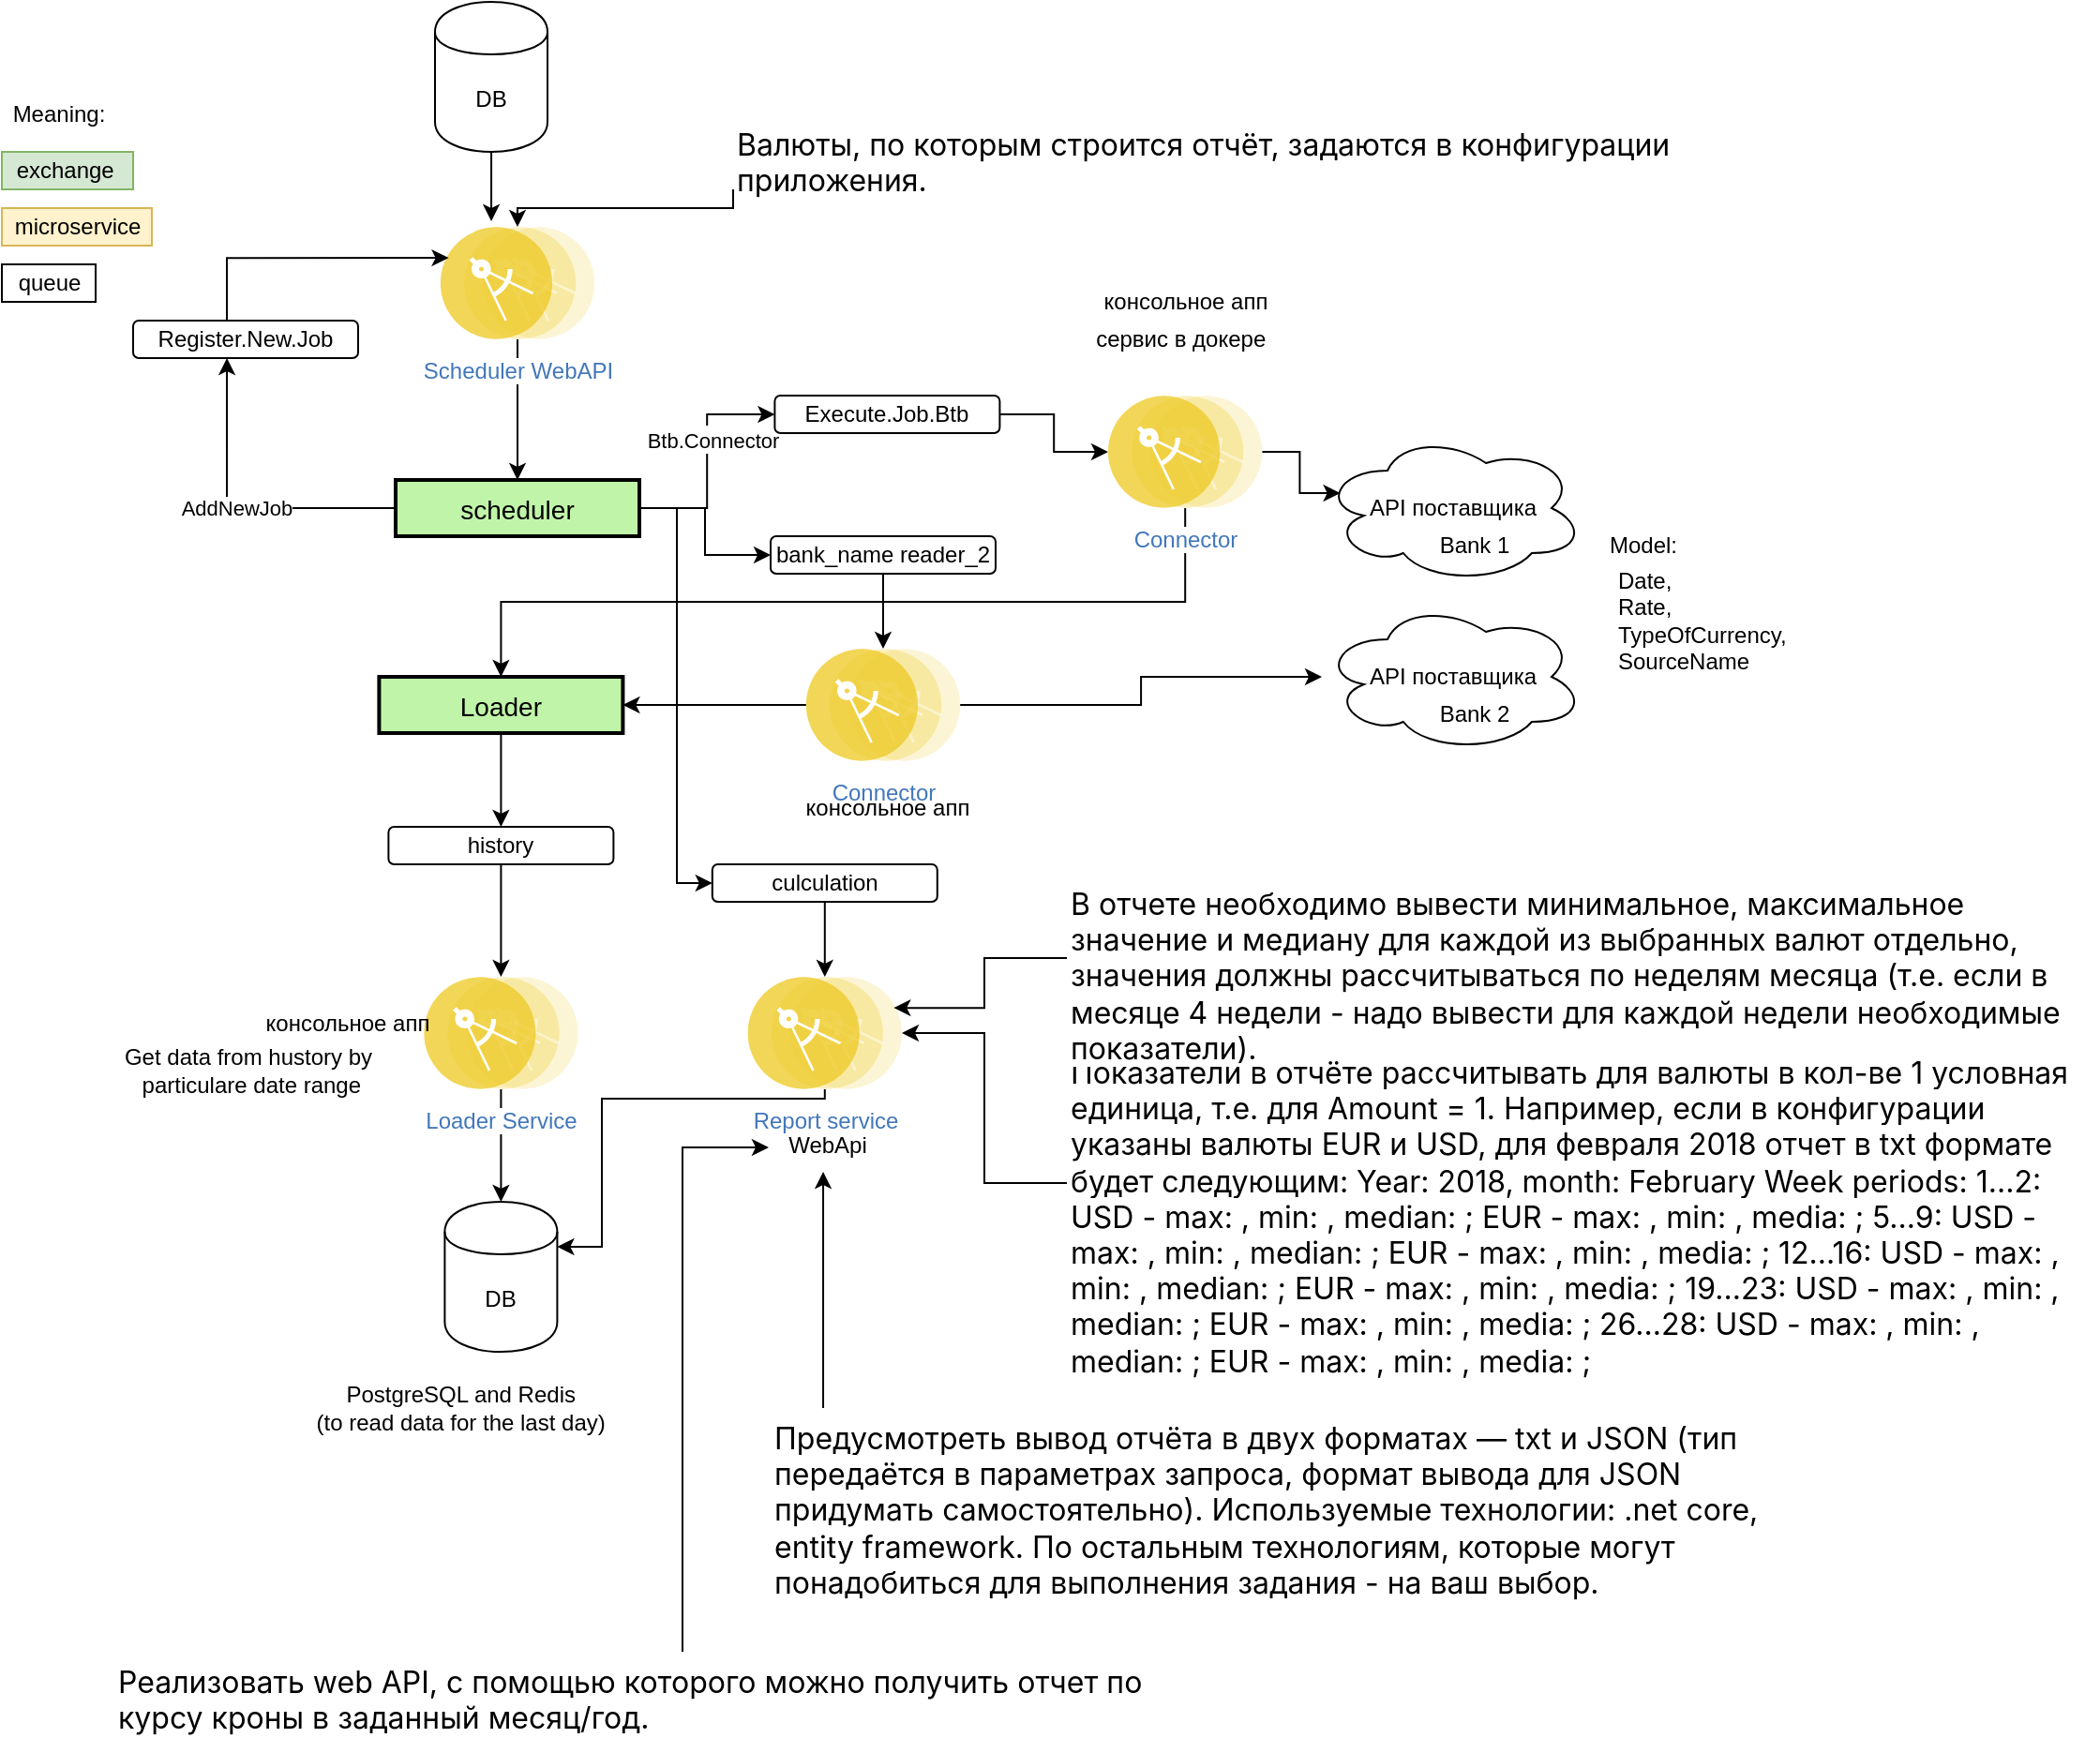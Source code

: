 <mxfile version="14.1.8" type="device"><diagram id="eIo0H9kK7ql945uVP1NC" name="Page-1"><mxGraphModel dx="259" dy="806" grid="1" gridSize="10" guides="1" tooltips="1" connect="1" arrows="1" fold="1" page="1" pageScale="1" pageWidth="827" pageHeight="1169" math="0" shadow="0"><root><mxCell id="0"/><mxCell id="1" parent="0"/><mxCell id="A9RpcKW8iGnLrgXB2_h8-4" style="edgeStyle=orthogonalEdgeStyle;rounded=0;orthogonalLoop=1;jettySize=auto;html=1;" parent="1" source="-Gu_LQZito7tzr1x9Rmg-1" target="A9RpcKW8iGnLrgXB2_h8-1" edge="1"><mxGeometry relative="1" as="geometry"/></mxCell><mxCell id="A9RpcKW8iGnLrgXB2_h8-13" style="edgeStyle=orthogonalEdgeStyle;rounded=0;orthogonalLoop=1;jettySize=auto;html=1;" parent="1" source="-Gu_LQZito7tzr1x9Rmg-1" target="A9RpcKW8iGnLrgXB2_h8-10" edge="1"><mxGeometry relative="1" as="geometry"/></mxCell><mxCell id="-Gu_LQZito7tzr1x9Rmg-1" value="Connector" style="aspect=fixed;perimeter=ellipsePerimeter;html=1;align=center;shadow=0;dashed=0;fontColor=#4277BB;labelBackgroundColor=#ffffff;fontSize=12;spacingTop=3;image;image=img/lib/ibm/applications/microservice.svg;" parent="1" vertex="1"><mxGeometry x="1378.9" y="375" width="82.2" height="60" as="geometry"/></mxCell><mxCell id="A9RpcKW8iGnLrgXB2_h8-8" style="edgeStyle=orthogonalEdgeStyle;rounded=0;orthogonalLoop=1;jettySize=auto;html=1;entryX=0;entryY=0.5;entryDx=0;entryDy=0;" parent="1" source="-Gu_LQZito7tzr1x9Rmg-2" target="A9RpcKW8iGnLrgXB2_h8-6" edge="1"><mxGeometry relative="1" as="geometry"/></mxCell><mxCell id="A9RpcKW8iGnLrgXB2_h8-22" style="edgeStyle=orthogonalEdgeStyle;rounded=0;orthogonalLoop=1;jettySize=auto;html=1;entryX=0;entryY=0.5;entryDx=0;entryDy=0;" parent="1" source="-Gu_LQZito7tzr1x9Rmg-2" target="A9RpcKW8iGnLrgXB2_h8-21" edge="1"><mxGeometry relative="1" as="geometry"/></mxCell><mxCell id="debVRFd0ETd9i8WEl1lf-6" value="t" style="edgeLabel;html=1;align=center;verticalAlign=middle;resizable=0;points=[];" parent="A9RpcKW8iGnLrgXB2_h8-22" vertex="1" connectable="0"><mxGeometry x="0.213" y="1" relative="1" as="geometry"><mxPoint as="offset"/></mxGeometry></mxCell><mxCell id="debVRFd0ETd9i8WEl1lf-7" value="Btb.Connector" style="edgeLabel;html=1;align=center;verticalAlign=middle;resizable=0;points=[];" parent="A9RpcKW8iGnLrgXB2_h8-22" vertex="1" connectable="0"><mxGeometry x="0.18" y="-3" relative="1" as="geometry"><mxPoint as="offset"/></mxGeometry></mxCell><mxCell id="A9RpcKW8iGnLrgXB2_h8-47" style="edgeStyle=orthogonalEdgeStyle;rounded=0;orthogonalLoop=1;jettySize=auto;html=1;entryX=0;entryY=0.5;entryDx=0;entryDy=0;" parent="1" source="-Gu_LQZito7tzr1x9Rmg-2" target="A9RpcKW8iGnLrgXB2_h8-44" edge="1"><mxGeometry relative="1" as="geometry"><Array as="points"><mxPoint x="1310" y="300"/><mxPoint x="1310" y="500"/></Array></mxGeometry></mxCell><mxCell id="debVRFd0ETd9i8WEl1lf-4" value="AddNewJob" style="edgeStyle=orthogonalEdgeStyle;rounded=0;orthogonalLoop=1;jettySize=auto;html=1;entryX=0.417;entryY=1;entryDx=0;entryDy=0;entryPerimeter=0;" parent="1" source="-Gu_LQZito7tzr1x9Rmg-2" target="debVRFd0ETd9i8WEl1lf-2" edge="1"><mxGeometry relative="1" as="geometry"/></mxCell><mxCell id="-Gu_LQZito7tzr1x9Rmg-2" value="scheduler" style="strokeWidth=2;dashed=0;align=center;fontSize=14;shape=rect;fillColor=#c0f5a9;strokeColor=#000000;" parent="1" vertex="1"><mxGeometry x="1160" y="285" width="130" height="30" as="geometry"/></mxCell><mxCell id="A9RpcKW8iGnLrgXB2_h8-1" value="API поставщика" style="ellipse;shape=cloud;whiteSpace=wrap;html=1;" parent="1" vertex="1"><mxGeometry x="1654" y="350" width="140" height="80" as="geometry"/></mxCell><mxCell id="A9RpcKW8iGnLrgXB2_h8-7" style="edgeStyle=orthogonalEdgeStyle;rounded=0;orthogonalLoop=1;jettySize=auto;html=1;" parent="1" source="A9RpcKW8iGnLrgXB2_h8-5" target="-Gu_LQZito7tzr1x9Rmg-2" edge="1"><mxGeometry relative="1" as="geometry"/></mxCell><mxCell id="A9RpcKW8iGnLrgXB2_h8-5" value="Scheduler WebAPI" style="aspect=fixed;perimeter=ellipsePerimeter;html=1;align=center;shadow=0;dashed=0;fontColor=#4277BB;labelBackgroundColor=#ffffff;fontSize=12;spacingTop=3;image;image=img/lib/ibm/applications/microservice.svg;" parent="1" vertex="1"><mxGeometry x="1183.9" y="150" width="82.2" height="60" as="geometry"/></mxCell><mxCell id="A9RpcKW8iGnLrgXB2_h8-9" style="edgeStyle=orthogonalEdgeStyle;rounded=0;orthogonalLoop=1;jettySize=auto;html=1;" parent="1" source="A9RpcKW8iGnLrgXB2_h8-6" target="-Gu_LQZito7tzr1x9Rmg-1" edge="1"><mxGeometry relative="1" as="geometry"/></mxCell><mxCell id="A9RpcKW8iGnLrgXB2_h8-6" value="bank_name reader_2" style="rounded=1;whiteSpace=wrap;html=1;" parent="1" vertex="1"><mxGeometry x="1360" y="315" width="120" height="20" as="geometry"/></mxCell><mxCell id="A9RpcKW8iGnLrgXB2_h8-16" style="edgeStyle=orthogonalEdgeStyle;rounded=0;orthogonalLoop=1;jettySize=auto;html=1;entryX=0.5;entryY=0;entryDx=0;entryDy=0;" parent="1" source="A9RpcKW8iGnLrgXB2_h8-10" target="A9RpcKW8iGnLrgXB2_h8-15" edge="1"><mxGeometry relative="1" as="geometry"/></mxCell><mxCell id="A9RpcKW8iGnLrgXB2_h8-10" value="Loader" style="strokeWidth=2;dashed=0;align=center;fontSize=14;shape=rect;fillColor=#c0f5a9;strokeColor=#000000;" parent="1" vertex="1"><mxGeometry x="1151.2" y="390" width="130" height="30" as="geometry"/></mxCell><mxCell id="A9RpcKW8iGnLrgXB2_h8-19" value="" style="edgeStyle=orthogonalEdgeStyle;rounded=0;orthogonalLoop=1;jettySize=auto;html=1;" parent="1" source="A9RpcKW8iGnLrgXB2_h8-14" target="A9RpcKW8iGnLrgXB2_h8-18" edge="1"><mxGeometry relative="1" as="geometry"/></mxCell><mxCell id="A9RpcKW8iGnLrgXB2_h8-14" value="Loader Service" style="aspect=fixed;perimeter=ellipsePerimeter;html=1;align=center;shadow=0;dashed=0;fontColor=#4277BB;labelBackgroundColor=#ffffff;fontSize=12;spacingTop=3;image;image=img/lib/ibm/applications/microservice.svg;" parent="1" vertex="1"><mxGeometry x="1175.1" y="550" width="82.2" height="60" as="geometry"/></mxCell><mxCell id="A9RpcKW8iGnLrgXB2_h8-17" style="edgeStyle=orthogonalEdgeStyle;rounded=0;orthogonalLoop=1;jettySize=auto;html=1;entryX=0.5;entryY=0;entryDx=0;entryDy=0;" parent="1" source="A9RpcKW8iGnLrgXB2_h8-15" target="A9RpcKW8iGnLrgXB2_h8-14" edge="1"><mxGeometry relative="1" as="geometry"/></mxCell><mxCell id="A9RpcKW8iGnLrgXB2_h8-15" value="history" style="rounded=1;whiteSpace=wrap;html=1;" parent="1" vertex="1"><mxGeometry x="1156.2" y="470" width="120" height="20" as="geometry"/></mxCell><mxCell id="A9RpcKW8iGnLrgXB2_h8-18" value="DB" style="shape=cylinder;whiteSpace=wrap;html=1;boundedLbl=1;backgroundOutline=1;" parent="1" vertex="1"><mxGeometry x="1186.2" y="670" width="60" height="80" as="geometry"/></mxCell><mxCell id="A9RpcKW8iGnLrgXB2_h8-26" style="edgeStyle=orthogonalEdgeStyle;rounded=0;orthogonalLoop=1;jettySize=auto;html=1;entryX=0.07;entryY=0.4;entryDx=0;entryDy=0;entryPerimeter=0;" parent="1" source="A9RpcKW8iGnLrgXB2_h8-20" target="A9RpcKW8iGnLrgXB2_h8-25" edge="1"><mxGeometry relative="1" as="geometry"/></mxCell><mxCell id="A9RpcKW8iGnLrgXB2_h8-27" style="edgeStyle=orthogonalEdgeStyle;rounded=0;orthogonalLoop=1;jettySize=auto;html=1;entryX=0.5;entryY=0;entryDx=0;entryDy=0;" parent="1" source="A9RpcKW8iGnLrgXB2_h8-20" target="A9RpcKW8iGnLrgXB2_h8-10" edge="1"><mxGeometry relative="1" as="geometry"><Array as="points"><mxPoint x="1581" y="350"/><mxPoint x="1216" y="350"/></Array></mxGeometry></mxCell><mxCell id="A9RpcKW8iGnLrgXB2_h8-20" value="Connector" style="aspect=fixed;perimeter=ellipsePerimeter;html=1;align=center;shadow=0;dashed=0;fontColor=#4277BB;labelBackgroundColor=#ffffff;fontSize=12;spacingTop=3;image;image=img/lib/ibm/applications/microservice.svg;" parent="1" vertex="1"><mxGeometry x="1540" y="240" width="82.2" height="60" as="geometry"/></mxCell><mxCell id="A9RpcKW8iGnLrgXB2_h8-23" style="edgeStyle=orthogonalEdgeStyle;rounded=0;orthogonalLoop=1;jettySize=auto;html=1;" parent="1" source="A9RpcKW8iGnLrgXB2_h8-21" target="A9RpcKW8iGnLrgXB2_h8-20" edge="1"><mxGeometry relative="1" as="geometry"/></mxCell><mxCell id="A9RpcKW8iGnLrgXB2_h8-21" value="Execute.Job.Btb" style="rounded=1;whiteSpace=wrap;html=1;" parent="1" vertex="1"><mxGeometry x="1362.2" y="240" width="120" height="20" as="geometry"/></mxCell><mxCell id="A9RpcKW8iGnLrgXB2_h8-25" value="API поставщика" style="ellipse;shape=cloud;whiteSpace=wrap;html=1;" parent="1" vertex="1"><mxGeometry x="1654" y="260" width="140" height="80" as="geometry"/></mxCell><mxCell id="A9RpcKW8iGnLrgXB2_h8-43" style="edgeStyle=orthogonalEdgeStyle;rounded=0;orthogonalLoop=1;jettySize=auto;html=1;entryX=1;entryY=0.3;entryDx=0;entryDy=0;" parent="1" source="A9RpcKW8iGnLrgXB2_h8-42" target="A9RpcKW8iGnLrgXB2_h8-18" edge="1"><mxGeometry relative="1" as="geometry"><Array as="points"><mxPoint x="1270" y="615"/><mxPoint x="1270" y="694"/></Array></mxGeometry></mxCell><mxCell id="A9RpcKW8iGnLrgXB2_h8-42" value="Report service" style="aspect=fixed;perimeter=ellipsePerimeter;html=1;align=center;shadow=0;dashed=0;fontColor=#4277BB;labelBackgroundColor=#ffffff;fontSize=12;spacingTop=3;image;image=img/lib/ibm/applications/microservice.svg;" parent="1" vertex="1"><mxGeometry x="1347.8" y="550" width="82.2" height="60" as="geometry"/></mxCell><mxCell id="A9RpcKW8iGnLrgXB2_h8-46" style="edgeStyle=orthogonalEdgeStyle;rounded=0;orthogonalLoop=1;jettySize=auto;html=1;" parent="1" source="A9RpcKW8iGnLrgXB2_h8-44" target="A9RpcKW8iGnLrgXB2_h8-42" edge="1"><mxGeometry relative="1" as="geometry"/></mxCell><mxCell id="A9RpcKW8iGnLrgXB2_h8-44" value="culculation" style="rounded=1;whiteSpace=wrap;html=1;" parent="1" vertex="1"><mxGeometry x="1328.9" y="490" width="120" height="20" as="geometry"/></mxCell><mxCell id="A9RpcKW8iGnLrgXB2_h8-49" style="edgeStyle=orthogonalEdgeStyle;rounded=0;orthogonalLoop=1;jettySize=auto;html=1;entryX=0.467;entryY=1.2;entryDx=0;entryDy=0;entryPerimeter=0;" parent="1" source="A9RpcKW8iGnLrgXB2_h8-48" target="mn9FHSqeeHd4KauA4sb--15" edge="1"><mxGeometry relative="1" as="geometry"><mxPoint x="1320" y="750" as="targetPoint"/><Array as="points"><mxPoint x="1388" y="790"/><mxPoint x="1388" y="790"/></Array></mxGeometry></mxCell><mxCell id="A9RpcKW8iGnLrgXB2_h8-48" value="&lt;!--StartFragment--&gt;&lt;span style=&quot;font-family: -apple-system, BlinkMacSystemFont, &amp;quot;Segoe UI&amp;quot;, Helvetica, Arial, sans-serif, &amp;quot;Apple Color Emoji&amp;quot;, &amp;quot;Segoe UI Emoji&amp;quot;; font-size: 16px; font-style: normal; font-variant-ligatures: normal; font-variant-caps: normal; font-weight: 400; letter-spacing: normal; orphans: 2; text-align: left; text-indent: 0px; text-transform: none; widows: 2; word-spacing: 0px; -webkit-text-stroke-width: 0px; background-color: rgb(255, 255, 255); text-decoration-style: initial; text-decoration-color: initial; float: none; display: inline !important;&quot;&gt;Предусмотреть вывод отчёта в двух форматах — txt и JSON (тип передаётся в параметрах запроса, формат вывода для JSON придумать самостоятельно). Используемые технологии: .net core, entity framework. По остальным технологиям, которые могут понадобиться для выполнения задания - на ваш выбор.&lt;span style=&quot;&quot;&gt;&amp;nbsp;&lt;/span&gt;&lt;/span&gt;&lt;!--EndFragment--&gt;" style="text;whiteSpace=wrap;html=1;" parent="1" vertex="1"><mxGeometry x="1360" y="780" width="550" height="90" as="geometry"/></mxCell><mxCell id="A9RpcKW8iGnLrgXB2_h8-51" style="edgeStyle=orthogonalEdgeStyle;rounded=0;orthogonalLoop=1;jettySize=auto;html=1;" parent="1" source="A9RpcKW8iGnLrgXB2_h8-50" target="A9RpcKW8iGnLrgXB2_h8-5" edge="1"><mxGeometry relative="1" as="geometry"><Array as="points"><mxPoint x="1340" y="140"/><mxPoint x="1225" y="140"/></Array></mxGeometry></mxCell><mxCell id="A9RpcKW8iGnLrgXB2_h8-50" value="&lt;!--StartFragment--&gt;&lt;span style=&quot;font-family: -apple-system, BlinkMacSystemFont, &amp;quot;Segoe UI&amp;quot;, Helvetica, Arial, sans-serif, &amp;quot;Apple Color Emoji&amp;quot;, &amp;quot;Segoe UI Emoji&amp;quot;; font-size: 16px; font-style: normal; font-variant-ligatures: normal; font-variant-caps: normal; font-weight: 400; letter-spacing: normal; orphans: 2; text-align: left; text-indent: 0px; text-transform: none; widows: 2; word-spacing: 0px; -webkit-text-stroke-width: 0px; background-color: rgb(255, 255, 255); text-decoration-style: initial; text-decoration-color: initial; float: none; display: inline !important;&quot;&gt;Валюты, по которым строится отчёт, задаются в конфигурации приложения.&lt;/span&gt;&lt;!--EndFragment--&gt;" style="text;whiteSpace=wrap;html=1;" parent="1" vertex="1"><mxGeometry x="1340" y="90" width="550" height="40" as="geometry"/></mxCell><mxCell id="A9RpcKW8iGnLrgXB2_h8-53" style="edgeStyle=orthogonalEdgeStyle;rounded=0;orthogonalLoop=1;jettySize=auto;html=1;" parent="1" source="A9RpcKW8iGnLrgXB2_h8-52" target="A9RpcKW8iGnLrgXB2_h8-42" edge="1"><mxGeometry relative="1" as="geometry"/></mxCell><mxCell id="A9RpcKW8iGnLrgXB2_h8-52" value="&lt;!--StartFragment--&gt;&lt;span style=&quot;font-family: -apple-system, BlinkMacSystemFont, &amp;quot;Segoe UI&amp;quot;, Helvetica, Arial, sans-serif, &amp;quot;Apple Color Emoji&amp;quot;, &amp;quot;Segoe UI Emoji&amp;quot;; font-size: 16px; font-style: normal; font-variant-ligatures: normal; font-variant-caps: normal; font-weight: 400; letter-spacing: normal; orphans: 2; text-align: left; text-indent: 0px; text-transform: none; widows: 2; word-spacing: 0px; -webkit-text-stroke-width: 0px; background-color: rgb(255, 255, 255); text-decoration-style: initial; text-decoration-color: initial; float: none; display: inline !important;&quot;&gt;Показатели в отчёте рассчитывать для валюты в кол-ве 1 условная единица, т.е. для Amount = 1. Например, если в конфигурации указаны валюты EUR и USD, для февраля 2018 отчет в txt формате будет следующим: Year: 2018, month: February Week periods: 1...2: USD - max: , min: , median: ; EUR - max: , min: , media: ; 5...9: USD - max: , min: , median: ; EUR - max: , min: , media: ; 12...16: USD - max: , min: , median: ; EUR - max: , min: , media: ; 19...23: USD - max: , min: , median: ; EUR - max: , min: , media: ; 26...28: USD - max: , min: , median: ; EUR - max: , min: , media: ;&lt;/span&gt;&lt;!--EndFragment--&gt;" style="text;whiteSpace=wrap;html=1;" parent="1" vertex="1"><mxGeometry x="1518" y="585" width="550" height="150" as="geometry"/></mxCell><mxCell id="A9RpcKW8iGnLrgXB2_h8-55" style="edgeStyle=orthogonalEdgeStyle;rounded=0;orthogonalLoop=1;jettySize=auto;html=1;entryX=-0.017;entryY=0.55;entryDx=0;entryDy=0;entryPerimeter=0;" parent="1" target="mn9FHSqeeHd4KauA4sb--15" edge="1"><mxGeometry relative="1" as="geometry"><mxPoint x="1313" y="910" as="sourcePoint"/><Array as="points"><mxPoint x="1313" y="641"/></Array><mxPoint x="1370" y="680" as="targetPoint"/></mxGeometry></mxCell><mxCell id="A9RpcKW8iGnLrgXB2_h8-54" value="&lt;!--StartFragment--&gt;&lt;span style=&quot;font-family: -apple-system, BlinkMacSystemFont, &amp;quot;Segoe UI&amp;quot;, Helvetica, Arial, sans-serif, &amp;quot;Apple Color Emoji&amp;quot;, &amp;quot;Segoe UI Emoji&amp;quot;; font-size: 16px; font-style: normal; font-variant-ligatures: normal; font-variant-caps: normal; font-weight: 400; letter-spacing: normal; orphans: 2; text-align: left; text-indent: 0px; text-transform: none; widows: 2; word-spacing: 0px; -webkit-text-stroke-width: 0px; background-color: rgb(255, 255, 255); text-decoration-style: initial; text-decoration-color: initial; float: none; display: inline !important;&quot;&gt;Реализовать web API, с помощью которого можно получить отчет по курсу кроны в заданный месяц/год.&lt;/span&gt;&lt;!--EndFragment--&gt;" style="text;whiteSpace=wrap;html=1;" parent="1" vertex="1"><mxGeometry x="1010" y="910" width="550" height="40" as="geometry"/></mxCell><mxCell id="A9RpcKW8iGnLrgXB2_h8-57" style="edgeStyle=orthogonalEdgeStyle;rounded=0;orthogonalLoop=1;jettySize=auto;html=1;entryX=1;entryY=0.25;entryDx=0;entryDy=0;" parent="1" source="A9RpcKW8iGnLrgXB2_h8-56" target="A9RpcKW8iGnLrgXB2_h8-42" edge="1"><mxGeometry relative="1" as="geometry"/></mxCell><mxCell id="A9RpcKW8iGnLrgXB2_h8-56" value="&lt;!--StartFragment--&gt;&lt;span style=&quot;font-family: -apple-system, BlinkMacSystemFont, &amp;quot;Segoe UI&amp;quot;, Helvetica, Arial, sans-serif, &amp;quot;Apple Color Emoji&amp;quot;, &amp;quot;Segoe UI Emoji&amp;quot;; font-size: 16px; font-style: normal; font-variant-ligatures: normal; font-variant-caps: normal; font-weight: 400; letter-spacing: normal; orphans: 2; text-align: left; text-indent: 0px; text-transform: none; widows: 2; word-spacing: 0px; -webkit-text-stroke-width: 0px; background-color: rgb(255, 255, 255); text-decoration-style: initial; text-decoration-color: initial; float: none; display: inline !important;&quot;&gt;В отчете необходимо вывести минимальное, максимальное значение и медиану для каждой из выбранных валют отдельно, значения должны рассчитываться по неделям месяца (т.е. если в месяце 4 недели - надо вывести для каждой недели необходимые показатели).&lt;/span&gt;&lt;!--EndFragment--&gt;" style="text;whiteSpace=wrap;html=1;" parent="1" vertex="1"><mxGeometry x="1518" y="495" width="550" height="90" as="geometry"/></mxCell><mxCell id="mn9FHSqeeHd4KauA4sb--1" value="сервис в докере&amp;nbsp;" style="text;html=1;align=center;verticalAlign=middle;resizable=0;points=[];autosize=1;" parent="1" vertex="1"><mxGeometry x="1525" y="200" width="110" height="20" as="geometry"/></mxCell><mxCell id="mn9FHSqeeHd4KauA4sb--2" value="Date, &lt;br&gt;Rate, &lt;br&gt;TypeOfCurrency, &lt;br&gt;SourceName" style="text;html=1;align=left;verticalAlign=middle;resizable=0;points=[];autosize=1;" parent="1" vertex="1"><mxGeometry x="1810" y="330" width="110" height="60" as="geometry"/></mxCell><mxCell id="mn9FHSqeeHd4KauA4sb--4" value="PostgreSQL and Redis&amp;nbsp;&lt;br&gt;&lt;span class=&quot;VIiyi&quot; lang=&quot;en&quot;&gt;(to read data for the last day)&lt;/span&gt;&amp;nbsp;" style="text;html=1;align=center;verticalAlign=middle;resizable=0;points=[];autosize=1;" parent="1" vertex="1"><mxGeometry x="1111.2" y="765" width="170" height="30" as="geometry"/></mxCell><mxCell id="mn9FHSqeeHd4KauA4sb--5" value="Bank 1" style="text;html=1;align=center;verticalAlign=middle;resizable=0;points=[];autosize=1;" parent="1" vertex="1"><mxGeometry x="1710" y="310" width="50" height="20" as="geometry"/></mxCell><mxCell id="mn9FHSqeeHd4KauA4sb--6" value="Bank 2" style="text;html=1;align=center;verticalAlign=middle;resizable=0;points=[];autosize=1;" parent="1" vertex="1"><mxGeometry x="1710" y="400" width="50" height="20" as="geometry"/></mxCell><mxCell id="mn9FHSqeeHd4KauA4sb--7" value="exchange&amp;nbsp;" style="text;html=1;align=center;verticalAlign=middle;resizable=0;points=[];autosize=1;fillColor=#d5e8d4;strokeColor=#82b366;" parent="1" vertex="1"><mxGeometry x="950" y="110" width="70" height="20" as="geometry"/></mxCell><mxCell id="mn9FHSqeeHd4KauA4sb--8" value="Meaning:" style="text;html=1;align=center;verticalAlign=middle;resizable=0;points=[];autosize=1;" parent="1" vertex="1"><mxGeometry x="950" y="80" width="60" height="20" as="geometry"/></mxCell><mxCell id="mn9FHSqeeHd4KauA4sb--10" value="microservice" style="text;html=1;align=center;verticalAlign=middle;resizable=0;points=[];autosize=1;fillColor=#fff2cc;strokeColor=#d6b656;" parent="1" vertex="1"><mxGeometry x="950" y="140" width="80" height="20" as="geometry"/></mxCell><mxCell id="mn9FHSqeeHd4KauA4sb--11" value="queue" style="text;html=1;align=center;verticalAlign=middle;resizable=0;points=[];autosize=1;rounded=0;strokeColor=#000000;" parent="1" vertex="1"><mxGeometry x="950" y="170" width="50" height="20" as="geometry"/></mxCell><mxCell id="mn9FHSqeeHd4KauA4sb--12" value="консольное апп" style="text;html=1;align=center;verticalAlign=middle;resizable=0;points=[];autosize=1;" parent="1" vertex="1"><mxGeometry x="1531.1" y="180" width="100" height="20" as="geometry"/></mxCell><mxCell id="mn9FHSqeeHd4KauA4sb--13" value="консольное апп" style="text;html=1;align=center;verticalAlign=middle;resizable=0;points=[];autosize=1;" parent="1" vertex="1"><mxGeometry x="1372.2" y="450" width="100" height="20" as="geometry"/></mxCell><mxCell id="mn9FHSqeeHd4KauA4sb--14" value="консольное апп" style="text;html=1;align=center;verticalAlign=middle;resizable=0;points=[];autosize=1;" parent="1" vertex="1"><mxGeometry x="1083.9" y="565" width="100" height="20" as="geometry"/></mxCell><mxCell id="mn9FHSqeeHd4KauA4sb--15" value="WebApi" style="text;html=1;align=center;verticalAlign=middle;resizable=0;points=[];autosize=1;" parent="1" vertex="1"><mxGeometry x="1360.0" y="630" width="60" height="20" as="geometry"/></mxCell><mxCell id="mn9FHSqeeHd4KauA4sb--16" value="Model:" style="text;html=1;align=center;verticalAlign=middle;resizable=0;points=[];autosize=1;" parent="1" vertex="1"><mxGeometry x="1800" y="310" width="50" height="20" as="geometry"/></mxCell><mxCell id="mn9FHSqeeHd4KauA4sb--18" value="Get data from hustory by&lt;br&gt;&amp;nbsp;particulare date range" style="text;html=1;align=center;verticalAlign=middle;resizable=0;points=[];autosize=1;" parent="1" vertex="1"><mxGeometry x="1006.2" y="585" width="150" height="30" as="geometry"/></mxCell><mxCell id="debVRFd0ETd9i8WEl1lf-5" style="edgeStyle=orthogonalEdgeStyle;rounded=0;orthogonalLoop=1;jettySize=auto;html=1;exitX=0.5;exitY=0;exitDx=0;exitDy=0;entryX=0;entryY=0.25;entryDx=0;entryDy=0;" parent="1" source="debVRFd0ETd9i8WEl1lf-2" target="A9RpcKW8iGnLrgXB2_h8-5" edge="1"><mxGeometry relative="1" as="geometry"><Array as="points"><mxPoint x="1070" y="200"/><mxPoint x="1070" y="167"/></Array></mxGeometry></mxCell><mxCell id="debVRFd0ETd9i8WEl1lf-2" value="Register.New.Job" style="rounded=1;whiteSpace=wrap;html=1;" parent="1" vertex="1"><mxGeometry x="1020" y="200" width="120" height="20" as="geometry"/></mxCell><mxCell id="isr-ou7vm8mjks4NzyIr-2" style="edgeStyle=orthogonalEdgeStyle;rounded=0;orthogonalLoop=1;jettySize=auto;html=1;entryX=0.33;entryY=-0.05;entryDx=0;entryDy=0;entryPerimeter=0;" edge="1" parent="1" source="isr-ou7vm8mjks4NzyIr-1" target="A9RpcKW8iGnLrgXB2_h8-5"><mxGeometry relative="1" as="geometry"><mxPoint x="1211" y="140" as="targetPoint"/><Array as="points"/></mxGeometry></mxCell><mxCell id="isr-ou7vm8mjks4NzyIr-1" value="DB" style="shape=cylinder;whiteSpace=wrap;html=1;boundedLbl=1;backgroundOutline=1;" vertex="1" parent="1"><mxGeometry x="1181" y="30" width="60" height="80" as="geometry"/></mxCell></root></mxGraphModel></diagram></mxfile>